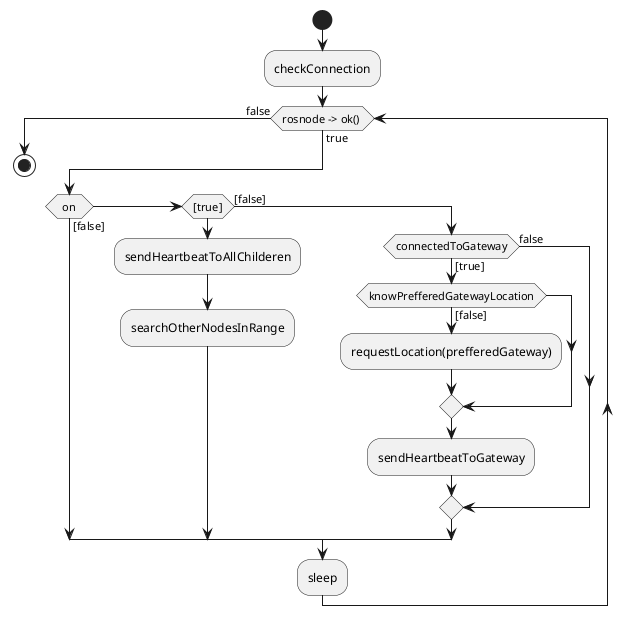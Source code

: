 @startuml


start

:checkConnection;
while (rosnode -> ok() ) is (true)
	if (on) then ([false])
    elseif ([true])
    	:sendHeartbeatToAllChilderen;
    	:searchOtherNodesInRange;
    else ([false])
    	if (connectedToGateway) then ([true])
    		if(knowPrefferedGatewayLocation) then ([false])
    			:requestLocation(prefferedGateway);
			endif
    	:sendHeartbeatToGateway;
    	else (false)
		endif
    endif
    :sleep;
endwhile (false)
stop


@enduml